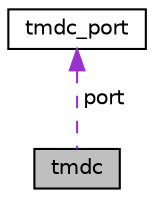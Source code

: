 digraph "tmdc"
{
 // LATEX_PDF_SIZE
  edge [fontname="Helvetica",fontsize="10",labelfontname="Helvetica",labelfontsize="10"];
  node [fontname="Helvetica",fontsize="10",shape=record];
  Node1 [label="tmdc",height=0.2,width=0.4,color="black", fillcolor="grey75", style="filled", fontcolor="black",tooltip=" "];
  Node2 -> Node1 [dir="back",color="darkorchid3",fontsize="10",style="dashed",label=" port" ,fontname="Helvetica"];
  Node2 [label="tmdc_port",height=0.2,width=0.4,color="black", fillcolor="white", style="filled",URL="$structtmdc__port.html",tooltip=" "];
}
